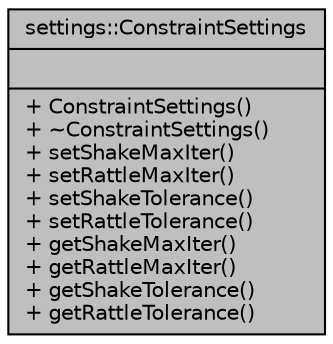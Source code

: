 digraph "settings::ConstraintSettings"
{
 // LATEX_PDF_SIZE
  edge [fontname="Helvetica",fontsize="10",labelfontname="Helvetica",labelfontsize="10"];
  node [fontname="Helvetica",fontsize="10",shape=record];
  Node1 [label="{settings::ConstraintSettings\n||+ ConstraintSettings()\l+ ~ConstraintSettings()\l+ setShakeMaxIter()\l+ setRattleMaxIter()\l+ setShakeTolerance()\l+ setRattleTolerance()\l+ getShakeMaxIter()\l+ getRattleMaxIter()\l+ getShakeTolerance()\l+ getRattleTolerance()\l}",height=0.2,width=0.4,color="black", fillcolor="grey75", style="filled", fontcolor="black",tooltip="static class to store settings of the constraints"];
}
